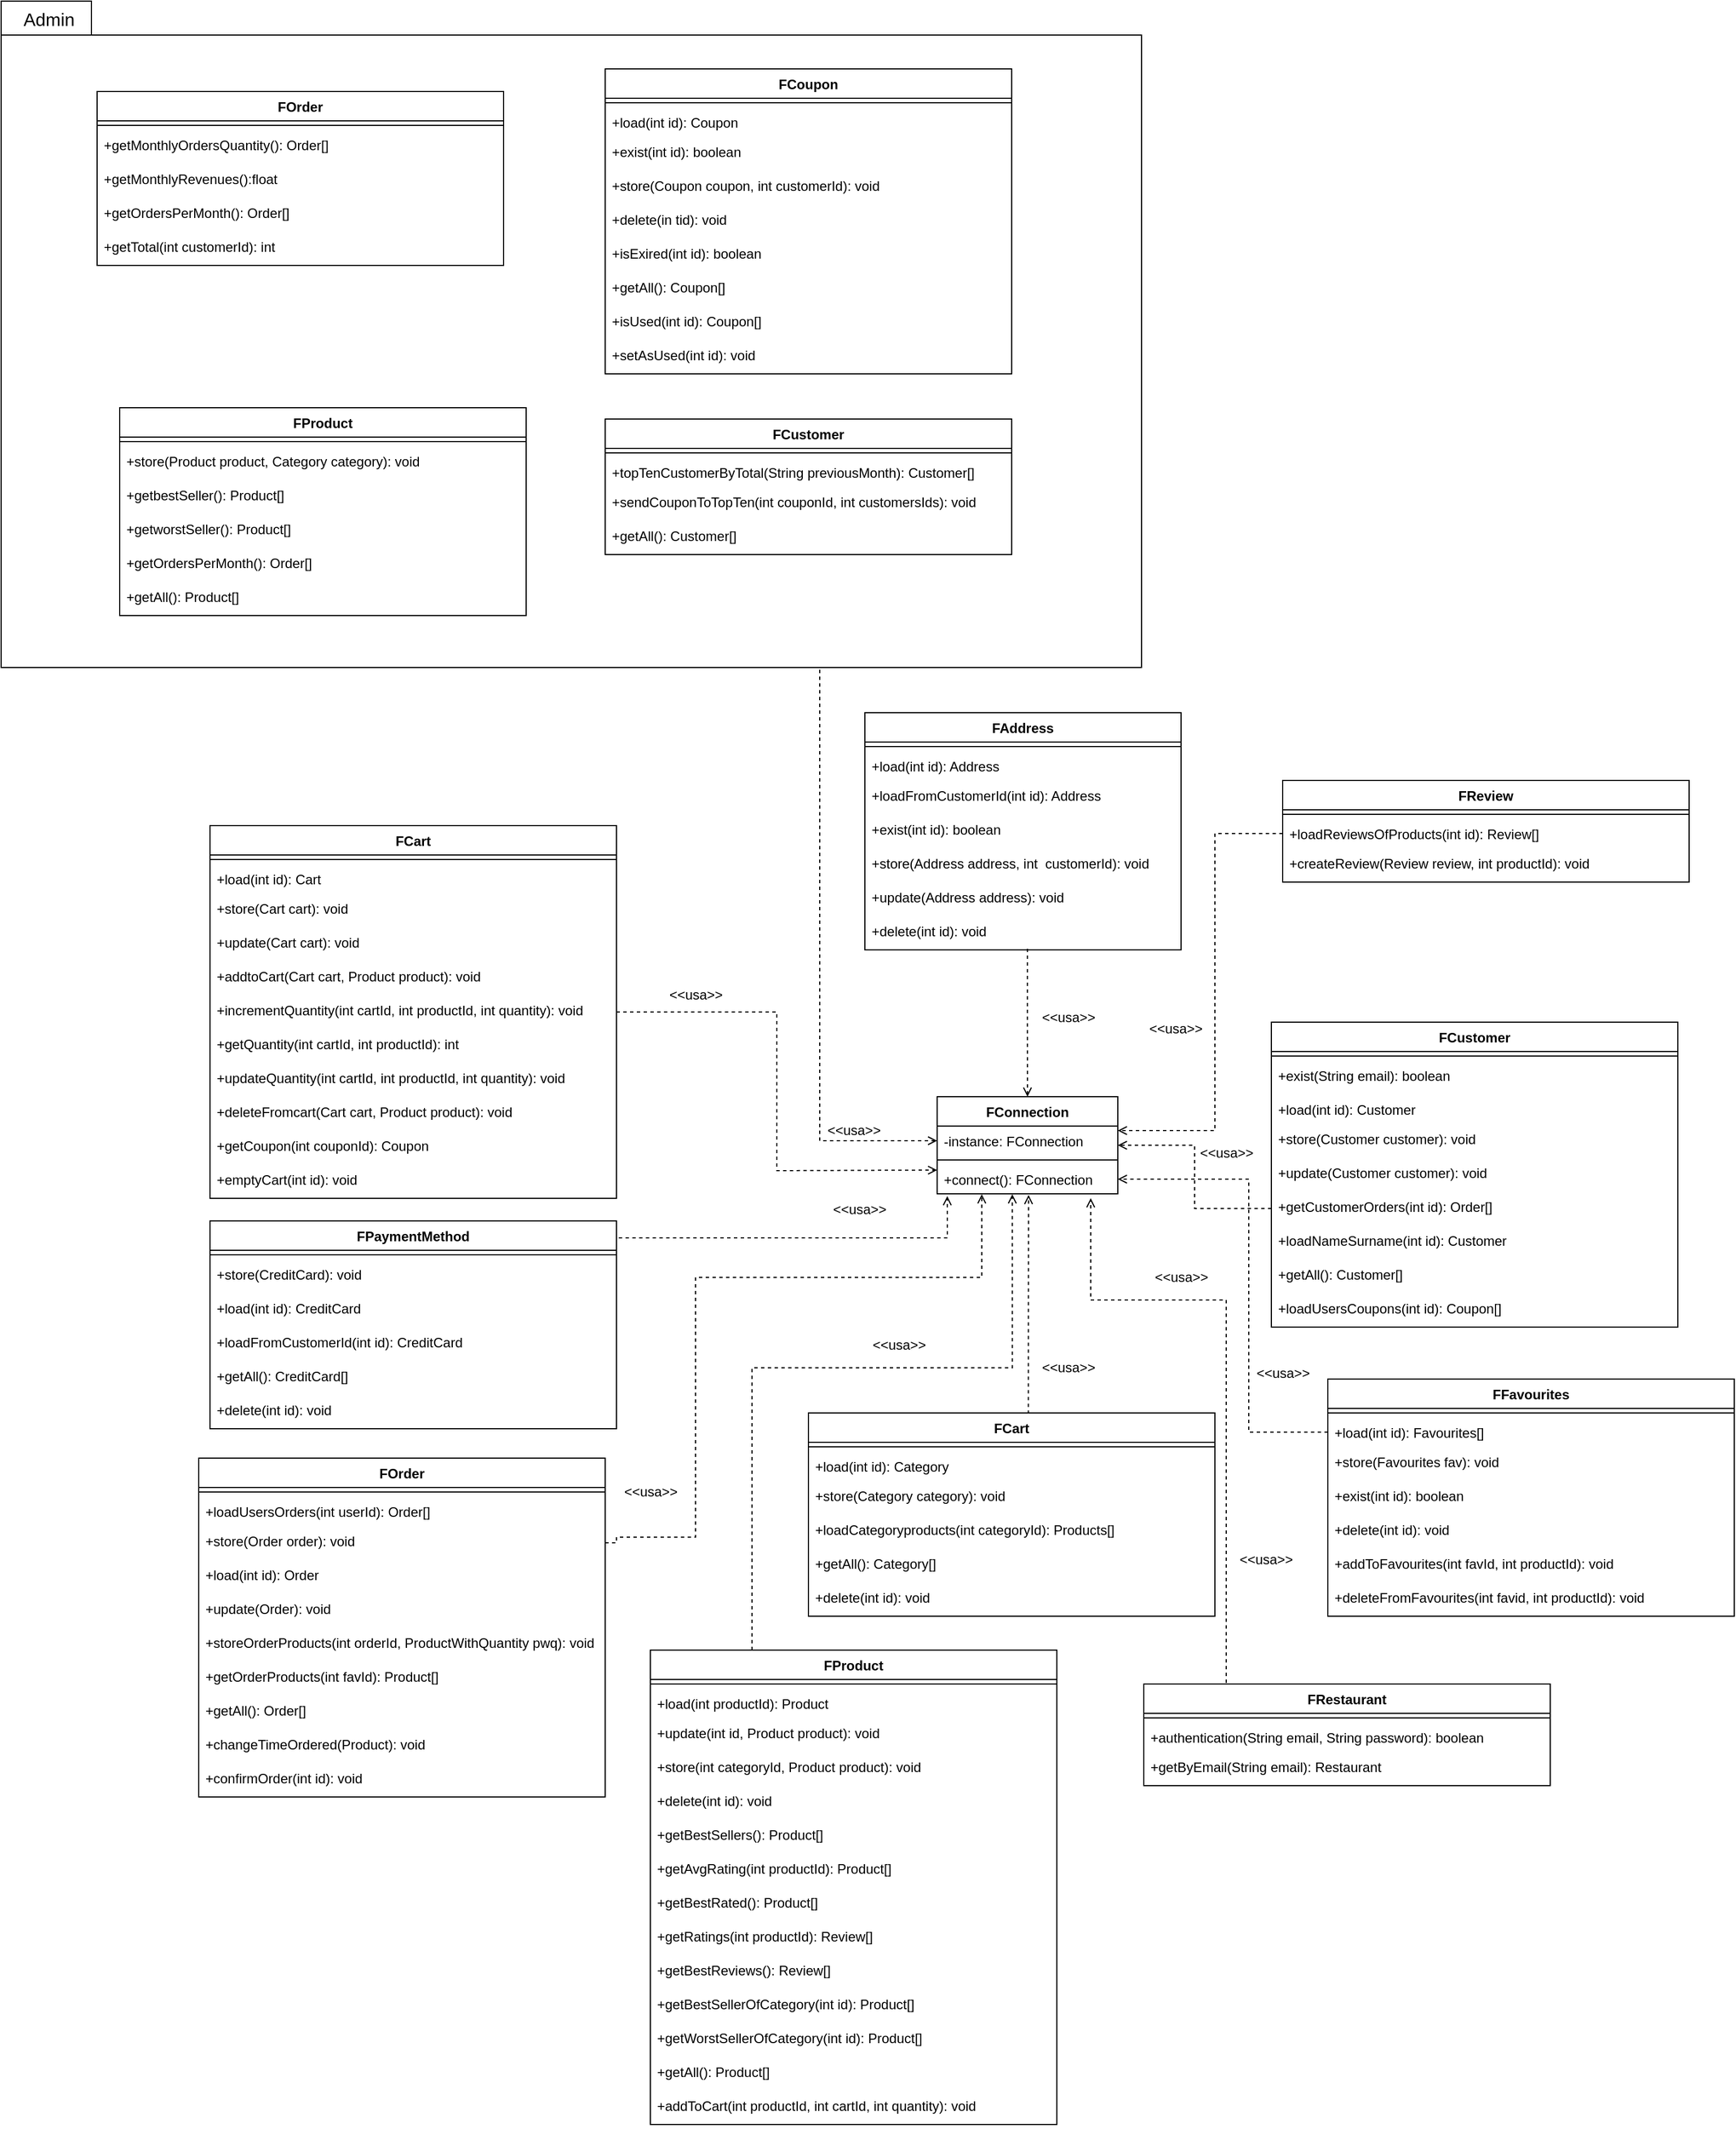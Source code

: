 <mxfile version="15.8.3" type="device"><diagram id="C5RBs43oDa-KdzZeNtuy" name="Page-1"><mxGraphModel dx="2249" dy="1921" grid="1" gridSize="10" guides="1" tooltips="1" connect="1" arrows="1" fold="1" page="1" pageScale="1" pageWidth="827" pageHeight="1169" math="0" shadow="0"><root><mxCell id="WIyWlLk6GJQsqaUBKTNV-0"/><mxCell id="WIyWlLk6GJQsqaUBKTNV-1" parent="WIyWlLk6GJQsqaUBKTNV-0"/><mxCell id="PyHxuWrx-65LWv0BP8cm-173" style="edgeStyle=orthogonalEdgeStyle;rounded=0;orthogonalLoop=1;jettySize=auto;html=1;exitX=0.5;exitY=1;exitDx=0;exitDy=0;exitPerimeter=0;entryX=0;entryY=0.5;entryDx=0;entryDy=0;dashed=1;fontSize=16;endArrow=open;endFill=0;" parent="WIyWlLk6GJQsqaUBKTNV-1" source="PyHxuWrx-65LWv0BP8cm-171" target="PyHxuWrx-65LWv0BP8cm-5" edge="1"><mxGeometry relative="1" as="geometry"><Array as="points"><mxPoint x="180" y="-50"/><mxPoint x="180" y="369"/></Array></mxGeometry></mxCell><mxCell id="PyHxuWrx-65LWv0BP8cm-171" value="" style="shape=folder;fontStyle=1;tabWidth=80;tabHeight=30;tabPosition=left;html=1;boundedLbl=1;" parent="WIyWlLk6GJQsqaUBKTNV-1" vertex="1"><mxGeometry x="-545" y="-640" width="1010" height="590" as="geometry"/></mxCell><mxCell id="PyHxuWrx-65LWv0BP8cm-4" value="FConnection" style="swimlane;fontStyle=1;align=center;verticalAlign=top;childLayout=stackLayout;horizontal=1;startSize=26;horizontalStack=0;resizeParent=1;resizeParentMax=0;resizeLast=0;collapsible=1;marginBottom=0;" parent="WIyWlLk6GJQsqaUBKTNV-1" vertex="1"><mxGeometry x="284" y="330" width="160" height="86" as="geometry"><mxRectangle x="334" y="300" width="100" height="26" as="alternateBounds"/></mxGeometry></mxCell><mxCell id="PyHxuWrx-65LWv0BP8cm-5" value="-instance: FConnection" style="text;strokeColor=none;fillColor=none;align=left;verticalAlign=top;spacingLeft=4;spacingRight=4;overflow=hidden;rotatable=0;points=[[0,0.5],[1,0.5]];portConstraint=eastwest;" parent="PyHxuWrx-65LWv0BP8cm-4" vertex="1"><mxGeometry y="26" width="160" height="26" as="geometry"/></mxCell><mxCell id="PyHxuWrx-65LWv0BP8cm-6" value="" style="line;strokeWidth=1;fillColor=none;align=left;verticalAlign=middle;spacingTop=-1;spacingLeft=3;spacingRight=3;rotatable=0;labelPosition=right;points=[];portConstraint=eastwest;" parent="PyHxuWrx-65LWv0BP8cm-4" vertex="1"><mxGeometry y="52" width="160" height="8" as="geometry"/></mxCell><mxCell id="PyHxuWrx-65LWv0BP8cm-7" value="+connect(): FConnection" style="text;strokeColor=none;fillColor=none;align=left;verticalAlign=top;spacingLeft=4;spacingRight=4;overflow=hidden;rotatable=0;points=[[0,0.5],[1,0.5]];portConstraint=eastwest;" parent="PyHxuWrx-65LWv0BP8cm-4" vertex="1"><mxGeometry y="60" width="160" height="26" as="geometry"/></mxCell><mxCell id="PyHxuWrx-65LWv0BP8cm-10" value="FAddress" style="swimlane;fontStyle=1;align=center;verticalAlign=top;childLayout=stackLayout;horizontal=1;startSize=26;horizontalStack=0;resizeParent=1;resizeParentMax=0;resizeLast=0;collapsible=1;marginBottom=0;" parent="WIyWlLk6GJQsqaUBKTNV-1" vertex="1"><mxGeometry x="220" y="-10" width="280" height="210" as="geometry"><mxRectangle x="334" y="300" width="100" height="26" as="alternateBounds"/></mxGeometry></mxCell><mxCell id="PyHxuWrx-65LWv0BP8cm-14" value="" style="line;strokeWidth=1;fillColor=none;align=left;verticalAlign=middle;spacingTop=-1;spacingLeft=3;spacingRight=3;rotatable=0;labelPosition=right;points=[];portConstraint=eastwest;" parent="PyHxuWrx-65LWv0BP8cm-10" vertex="1"><mxGeometry y="26" width="280" height="8" as="geometry"/></mxCell><mxCell id="PyHxuWrx-65LWv0BP8cm-15" value="+load(int id): Address " style="text;strokeColor=none;fillColor=none;align=left;verticalAlign=top;spacingLeft=4;spacingRight=4;overflow=hidden;rotatable=0;points=[[0,0.5],[1,0.5]];portConstraint=eastwest;" parent="PyHxuWrx-65LWv0BP8cm-10" vertex="1"><mxGeometry y="34" width="280" height="26" as="geometry"/></mxCell><mxCell id="PyHxuWrx-65LWv0BP8cm-16" value="+loadFromCustomerId(int id): Address" style="text;strokeColor=none;fillColor=none;align=left;verticalAlign=top;spacingLeft=4;spacingRight=4;overflow=hidden;rotatable=0;points=[[0,0.5],[1,0.5]];portConstraint=eastwest;" parent="PyHxuWrx-65LWv0BP8cm-10" vertex="1"><mxGeometry y="60" width="280" height="30" as="geometry"/></mxCell><mxCell id="PyHxuWrx-65LWv0BP8cm-17" value="+exist(int id): boolean" style="text;strokeColor=none;fillColor=none;align=left;verticalAlign=top;spacingLeft=4;spacingRight=4;overflow=hidden;rotatable=0;points=[[0,0.5],[1,0.5]];portConstraint=eastwest;" parent="PyHxuWrx-65LWv0BP8cm-10" vertex="1"><mxGeometry y="90" width="280" height="30" as="geometry"/></mxCell><mxCell id="PyHxuWrx-65LWv0BP8cm-18" value="+store(Address address, int  customerId): void" style="text;strokeColor=none;fillColor=none;align=left;verticalAlign=top;spacingLeft=4;spacingRight=4;overflow=hidden;rotatable=0;points=[[0,0.5],[1,0.5]];portConstraint=eastwest;" parent="PyHxuWrx-65LWv0BP8cm-10" vertex="1"><mxGeometry y="120" width="280" height="30" as="geometry"/></mxCell><mxCell id="PyHxuWrx-65LWv0BP8cm-19" value="+update(Address address): void" style="text;strokeColor=none;fillColor=none;align=left;verticalAlign=top;spacingLeft=4;spacingRight=4;overflow=hidden;rotatable=0;points=[[0,0.5],[1,0.5]];portConstraint=eastwest;" parent="PyHxuWrx-65LWv0BP8cm-10" vertex="1"><mxGeometry y="150" width="280" height="30" as="geometry"/></mxCell><mxCell id="PyHxuWrx-65LWv0BP8cm-20" value="+delete(int id): void" style="text;strokeColor=none;fillColor=none;align=left;verticalAlign=top;spacingLeft=4;spacingRight=4;overflow=hidden;rotatable=0;points=[[0,0.5],[1,0.5]];portConstraint=eastwest;" parent="PyHxuWrx-65LWv0BP8cm-10" vertex="1"><mxGeometry y="180" width="280" height="30" as="geometry"/></mxCell><mxCell id="PyHxuWrx-65LWv0BP8cm-21" style="edgeStyle=orthogonalEdgeStyle;rounded=0;orthogonalLoop=1;jettySize=auto;html=1;exitX=0.514;exitY=0.967;exitDx=0;exitDy=0;entryX=0.5;entryY=0;entryDx=0;entryDy=0;exitPerimeter=0;dashed=1;endArrow=open;endFill=0;" parent="WIyWlLk6GJQsqaUBKTNV-1" source="PyHxuWrx-65LWv0BP8cm-20" target="PyHxuWrx-65LWv0BP8cm-4" edge="1"><mxGeometry relative="1" as="geometry"/></mxCell><mxCell id="PyHxuWrx-65LWv0BP8cm-22" value="&amp;lt;&amp;lt;usa&amp;gt;&amp;gt;" style="text;html=1;align=center;verticalAlign=middle;resizable=0;points=[];autosize=1;strokeColor=none;fillColor=none;" parent="WIyWlLk6GJQsqaUBKTNV-1" vertex="1"><mxGeometry x="370" y="250" width="60" height="20" as="geometry"/></mxCell><mxCell id="PyHxuWrx-65LWv0BP8cm-37" style="edgeStyle=orthogonalEdgeStyle;rounded=0;orthogonalLoop=1;jettySize=auto;html=1;exitX=1;exitY=0.5;exitDx=0;exitDy=0;entryX=0;entryY=0.5;entryDx=0;entryDy=0;dashed=1;endArrow=open;endFill=0;" parent="WIyWlLk6GJQsqaUBKTNV-1" source="PyHxuWrx-65LWv0BP8cm-23" edge="1"><mxGeometry relative="1" as="geometry"><mxPoint x="284" y="395" as="targetPoint"/></mxGeometry></mxCell><mxCell id="PyHxuWrx-65LWv0BP8cm-23" value="FCart" style="swimlane;fontStyle=1;align=center;verticalAlign=top;childLayout=stackLayout;horizontal=1;startSize=26;horizontalStack=0;resizeParent=1;resizeParentMax=0;resizeLast=0;collapsible=1;marginBottom=0;" parent="WIyWlLk6GJQsqaUBKTNV-1" vertex="1"><mxGeometry x="-360" y="90" width="360" height="330" as="geometry"><mxRectangle x="334" y="300" width="100" height="26" as="alternateBounds"/></mxGeometry></mxCell><mxCell id="PyHxuWrx-65LWv0BP8cm-24" value="" style="line;strokeWidth=1;fillColor=none;align=left;verticalAlign=middle;spacingTop=-1;spacingLeft=3;spacingRight=3;rotatable=0;labelPosition=right;points=[];portConstraint=eastwest;" parent="PyHxuWrx-65LWv0BP8cm-23" vertex="1"><mxGeometry y="26" width="360" height="8" as="geometry"/></mxCell><mxCell id="PyHxuWrx-65LWv0BP8cm-25" value="+load(int id): Cart " style="text;strokeColor=none;fillColor=none;align=left;verticalAlign=top;spacingLeft=4;spacingRight=4;overflow=hidden;rotatable=0;points=[[0,0.5],[1,0.5]];portConstraint=eastwest;" parent="PyHxuWrx-65LWv0BP8cm-23" vertex="1"><mxGeometry y="34" width="360" height="26" as="geometry"/></mxCell><mxCell id="PyHxuWrx-65LWv0BP8cm-28" value="+store(Cart cart): void" style="text;strokeColor=none;fillColor=none;align=left;verticalAlign=top;spacingLeft=4;spacingRight=4;overflow=hidden;rotatable=0;points=[[0,0.5],[1,0.5]];portConstraint=eastwest;" parent="PyHxuWrx-65LWv0BP8cm-23" vertex="1"><mxGeometry y="60" width="360" height="30" as="geometry"/></mxCell><mxCell id="PyHxuWrx-65LWv0BP8cm-29" value="+update(Cart cart): void" style="text;strokeColor=none;fillColor=none;align=left;verticalAlign=top;spacingLeft=4;spacingRight=4;overflow=hidden;rotatable=0;points=[[0,0.5],[1,0.5]];portConstraint=eastwest;" parent="PyHxuWrx-65LWv0BP8cm-23" vertex="1"><mxGeometry y="90" width="360" height="30" as="geometry"/></mxCell><mxCell id="PyHxuWrx-65LWv0BP8cm-30" value="+addtoCart(Cart cart, Product product): void" style="text;strokeColor=none;fillColor=none;align=left;verticalAlign=top;spacingLeft=4;spacingRight=4;overflow=hidden;rotatable=0;points=[[0,0.5],[1,0.5]];portConstraint=eastwest;" parent="PyHxuWrx-65LWv0BP8cm-23" vertex="1"><mxGeometry y="120" width="360" height="30" as="geometry"/></mxCell><mxCell id="PyHxuWrx-65LWv0BP8cm-32" value="+incrementQuantity(int cartId, int productId, int quantity): void " style="text;strokeColor=none;fillColor=none;align=left;verticalAlign=top;spacingLeft=4;spacingRight=4;overflow=hidden;rotatable=0;points=[[0,0.5],[1,0.5]];portConstraint=eastwest;" parent="PyHxuWrx-65LWv0BP8cm-23" vertex="1"><mxGeometry y="150" width="360" height="30" as="geometry"/></mxCell><mxCell id="PyHxuWrx-65LWv0BP8cm-33" value="+getQuantity(int cartId, int productId): int " style="text;strokeColor=none;fillColor=none;align=left;verticalAlign=top;spacingLeft=4;spacingRight=4;overflow=hidden;rotatable=0;points=[[0,0.5],[1,0.5]];portConstraint=eastwest;" parent="PyHxuWrx-65LWv0BP8cm-23" vertex="1"><mxGeometry y="180" width="360" height="30" as="geometry"/></mxCell><mxCell id="PyHxuWrx-65LWv0BP8cm-34" value="+updateQuantity(int cartId, int productId, int quantity): void" style="text;strokeColor=none;fillColor=none;align=left;verticalAlign=top;spacingLeft=4;spacingRight=4;overflow=hidden;rotatable=0;points=[[0,0.5],[1,0.5]];portConstraint=eastwest;" parent="PyHxuWrx-65LWv0BP8cm-23" vertex="1"><mxGeometry y="210" width="360" height="30" as="geometry"/></mxCell><mxCell id="PyHxuWrx-65LWv0BP8cm-35" value="+deleteFromcart(Cart cart, Product product): void" style="text;strokeColor=none;fillColor=none;align=left;verticalAlign=top;spacingLeft=4;spacingRight=4;overflow=hidden;rotatable=0;points=[[0,0.5],[1,0.5]];portConstraint=eastwest;" parent="PyHxuWrx-65LWv0BP8cm-23" vertex="1"><mxGeometry y="240" width="360" height="30" as="geometry"/></mxCell><mxCell id="PyHxuWrx-65LWv0BP8cm-36" value="+getCoupon(int couponId): Coupon" style="text;strokeColor=none;fillColor=none;align=left;verticalAlign=top;spacingLeft=4;spacingRight=4;overflow=hidden;rotatable=0;points=[[0,0.5],[1,0.5]];portConstraint=eastwest;" parent="PyHxuWrx-65LWv0BP8cm-23" vertex="1"><mxGeometry y="270" width="360" height="30" as="geometry"/></mxCell><mxCell id="PyHxuWrx-65LWv0BP8cm-31" value="+emptyCart(int id): void" style="text;strokeColor=none;fillColor=none;align=left;verticalAlign=top;spacingLeft=4;spacingRight=4;overflow=hidden;rotatable=0;points=[[0,0.5],[1,0.5]];portConstraint=eastwest;" parent="PyHxuWrx-65LWv0BP8cm-23" vertex="1"><mxGeometry y="300" width="360" height="30" as="geometry"/></mxCell><mxCell id="PyHxuWrx-65LWv0BP8cm-39" value="&amp;lt;&amp;lt;usa&amp;gt;&amp;gt;" style="text;html=1;align=center;verticalAlign=middle;resizable=0;points=[];autosize=1;strokeColor=none;fillColor=none;" parent="WIyWlLk6GJQsqaUBKTNV-1" vertex="1"><mxGeometry x="180" y="350" width="60" height="20" as="geometry"/></mxCell><mxCell id="PyHxuWrx-65LWv0BP8cm-52" style="edgeStyle=orthogonalEdgeStyle;rounded=0;orthogonalLoop=1;jettySize=auto;html=1;exitX=0.541;exitY=0.004;exitDx=0;exitDy=0;entryX=0.506;entryY=1.038;entryDx=0;entryDy=0;entryPerimeter=0;dashed=1;endArrow=open;endFill=0;exitPerimeter=0;" parent="WIyWlLk6GJQsqaUBKTNV-1" source="PyHxuWrx-65LWv0BP8cm-40" target="PyHxuWrx-65LWv0BP8cm-7" edge="1"><mxGeometry relative="1" as="geometry"/></mxCell><mxCell id="PyHxuWrx-65LWv0BP8cm-40" value="FCart" style="swimlane;fontStyle=1;align=center;verticalAlign=top;childLayout=stackLayout;horizontal=1;startSize=26;horizontalStack=0;resizeParent=1;resizeParentMax=0;resizeLast=0;collapsible=1;marginBottom=0;" parent="WIyWlLk6GJQsqaUBKTNV-1" vertex="1"><mxGeometry x="170" y="610" width="360" height="180" as="geometry"><mxRectangle x="334" y="300" width="100" height="26" as="alternateBounds"/></mxGeometry></mxCell><mxCell id="PyHxuWrx-65LWv0BP8cm-41" value="" style="line;strokeWidth=1;fillColor=none;align=left;verticalAlign=middle;spacingTop=-1;spacingLeft=3;spacingRight=3;rotatable=0;labelPosition=right;points=[];portConstraint=eastwest;" parent="PyHxuWrx-65LWv0BP8cm-40" vertex="1"><mxGeometry y="26" width="360" height="8" as="geometry"/></mxCell><mxCell id="PyHxuWrx-65LWv0BP8cm-42" value="+load(int id): Category " style="text;strokeColor=none;fillColor=none;align=left;verticalAlign=top;spacingLeft=4;spacingRight=4;overflow=hidden;rotatable=0;points=[[0,0.5],[1,0.5]];portConstraint=eastwest;" parent="PyHxuWrx-65LWv0BP8cm-40" vertex="1"><mxGeometry y="34" width="360" height="26" as="geometry"/></mxCell><mxCell id="PyHxuWrx-65LWv0BP8cm-43" value="+store(Category category): void" style="text;strokeColor=none;fillColor=none;align=left;verticalAlign=top;spacingLeft=4;spacingRight=4;overflow=hidden;rotatable=0;points=[[0,0.5],[1,0.5]];portConstraint=eastwest;" parent="PyHxuWrx-65LWv0BP8cm-40" vertex="1"><mxGeometry y="60" width="360" height="30" as="geometry"/></mxCell><mxCell id="PyHxuWrx-65LWv0BP8cm-44" value="+loadCategoryproducts(int categoryId): Products[]" style="text;strokeColor=none;fillColor=none;align=left;verticalAlign=top;spacingLeft=4;spacingRight=4;overflow=hidden;rotatable=0;points=[[0,0.5],[1,0.5]];portConstraint=eastwest;" parent="PyHxuWrx-65LWv0BP8cm-40" vertex="1"><mxGeometry y="90" width="360" height="30" as="geometry"/></mxCell><mxCell id="PyHxuWrx-65LWv0BP8cm-45" value="+getAll(): Category[]" style="text;strokeColor=none;fillColor=none;align=left;verticalAlign=top;spacingLeft=4;spacingRight=4;overflow=hidden;rotatable=0;points=[[0,0.5],[1,0.5]];portConstraint=eastwest;" parent="PyHxuWrx-65LWv0BP8cm-40" vertex="1"><mxGeometry y="120" width="360" height="30" as="geometry"/></mxCell><mxCell id="PyHxuWrx-65LWv0BP8cm-46" value="+delete(int id): void" style="text;strokeColor=none;fillColor=none;align=left;verticalAlign=top;spacingLeft=4;spacingRight=4;overflow=hidden;rotatable=0;points=[[0,0.5],[1,0.5]];portConstraint=eastwest;" parent="PyHxuWrx-65LWv0BP8cm-40" vertex="1"><mxGeometry y="150" width="360" height="30" as="geometry"/></mxCell><mxCell id="PyHxuWrx-65LWv0BP8cm-53" value="&amp;lt;&amp;lt;usa&amp;gt;&amp;gt;" style="text;html=1;align=center;verticalAlign=middle;resizable=0;points=[];autosize=1;strokeColor=none;fillColor=none;" parent="WIyWlLk6GJQsqaUBKTNV-1" vertex="1"><mxGeometry x="370" y="560" width="60" height="20" as="geometry"/></mxCell><mxCell id="PyHxuWrx-65LWv0BP8cm-54" value="FCustomer" style="swimlane;fontStyle=1;align=center;verticalAlign=top;childLayout=stackLayout;horizontal=1;startSize=26;horizontalStack=0;resizeParent=1;resizeParentMax=0;resizeLast=0;collapsible=1;marginBottom=0;" parent="WIyWlLk6GJQsqaUBKTNV-1" vertex="1"><mxGeometry x="580" y="264" width="360" height="270" as="geometry"><mxRectangle x="334" y="300" width="100" height="26" as="alternateBounds"/></mxGeometry></mxCell><mxCell id="PyHxuWrx-65LWv0BP8cm-55" value="" style="line;strokeWidth=1;fillColor=none;align=left;verticalAlign=middle;spacingTop=-1;spacingLeft=3;spacingRight=3;rotatable=0;labelPosition=right;points=[];portConstraint=eastwest;" parent="PyHxuWrx-65LWv0BP8cm-54" vertex="1"><mxGeometry y="26" width="360" height="8" as="geometry"/></mxCell><mxCell id="PyHxuWrx-65LWv0BP8cm-62" value="+exist(String email): boolean" style="text;strokeColor=none;fillColor=none;align=left;verticalAlign=top;spacingLeft=4;spacingRight=4;overflow=hidden;rotatable=0;points=[[0,0.5],[1,0.5]];portConstraint=eastwest;" parent="PyHxuWrx-65LWv0BP8cm-54" vertex="1"><mxGeometry y="34" width="360" height="30" as="geometry"/></mxCell><mxCell id="PyHxuWrx-65LWv0BP8cm-56" value="+load(int id): Customer " style="text;strokeColor=none;fillColor=none;align=left;verticalAlign=top;spacingLeft=4;spacingRight=4;overflow=hidden;rotatable=0;points=[[0,0.5],[1,0.5]];portConstraint=eastwest;" parent="PyHxuWrx-65LWv0BP8cm-54" vertex="1"><mxGeometry y="64" width="360" height="26" as="geometry"/></mxCell><mxCell id="PyHxuWrx-65LWv0BP8cm-57" value="+store(Customer customer): void" style="text;strokeColor=none;fillColor=none;align=left;verticalAlign=top;spacingLeft=4;spacingRight=4;overflow=hidden;rotatable=0;points=[[0,0.5],[1,0.5]];portConstraint=eastwest;" parent="PyHxuWrx-65LWv0BP8cm-54" vertex="1"><mxGeometry y="90" width="360" height="30" as="geometry"/></mxCell><mxCell id="PyHxuWrx-65LWv0BP8cm-58" value="+update(Customer customer): void" style="text;strokeColor=none;fillColor=none;align=left;verticalAlign=top;spacingLeft=4;spacingRight=4;overflow=hidden;rotatable=0;points=[[0,0.5],[1,0.5]];portConstraint=eastwest;" parent="PyHxuWrx-65LWv0BP8cm-54" vertex="1"><mxGeometry y="120" width="360" height="30" as="geometry"/></mxCell><mxCell id="PyHxuWrx-65LWv0BP8cm-59" value="+getCustomerOrders(int id): Order[]" style="text;strokeColor=none;fillColor=none;align=left;verticalAlign=top;spacingLeft=4;spacingRight=4;overflow=hidden;rotatable=0;points=[[0,0.5],[1,0.5]];portConstraint=eastwest;" parent="PyHxuWrx-65LWv0BP8cm-54" vertex="1"><mxGeometry y="150" width="360" height="30" as="geometry"/></mxCell><mxCell id="PyHxuWrx-65LWv0BP8cm-60" value="+loadNameSurname(int id): Customer" style="text;strokeColor=none;fillColor=none;align=left;verticalAlign=top;spacingLeft=4;spacingRight=4;overflow=hidden;rotatable=0;points=[[0,0.5],[1,0.5]];portConstraint=eastwest;" parent="PyHxuWrx-65LWv0BP8cm-54" vertex="1"><mxGeometry y="180" width="360" height="30" as="geometry"/></mxCell><mxCell id="PyHxuWrx-65LWv0BP8cm-63" value="+getAll(): Customer[]" style="text;strokeColor=none;fillColor=none;align=left;verticalAlign=top;spacingLeft=4;spacingRight=4;overflow=hidden;rotatable=0;points=[[0,0.5],[1,0.5]];portConstraint=eastwest;" parent="PyHxuWrx-65LWv0BP8cm-54" vertex="1"><mxGeometry y="210" width="360" height="30" as="geometry"/></mxCell><mxCell id="PyHxuWrx-65LWv0BP8cm-61" value="+loadUsersCoupons(int id): Coupon[]" style="text;strokeColor=none;fillColor=none;align=left;verticalAlign=top;spacingLeft=4;spacingRight=4;overflow=hidden;rotatable=0;points=[[0,0.5],[1,0.5]];portConstraint=eastwest;" parent="PyHxuWrx-65LWv0BP8cm-54" vertex="1"><mxGeometry y="240" width="360" height="30" as="geometry"/></mxCell><mxCell id="PyHxuWrx-65LWv0BP8cm-66" style="edgeStyle=orthogonalEdgeStyle;rounded=0;orthogonalLoop=1;jettySize=auto;html=1;exitX=0;exitY=0.5;exitDx=0;exitDy=0;entryX=1;entryY=0.5;entryDx=0;entryDy=0;dashed=1;endArrow=open;endFill=0;" parent="WIyWlLk6GJQsqaUBKTNV-1" source="PyHxuWrx-65LWv0BP8cm-59" target="PyHxuWrx-65LWv0BP8cm-4" edge="1"><mxGeometry relative="1" as="geometry"/></mxCell><mxCell id="PyHxuWrx-65LWv0BP8cm-67" value="&amp;lt;&amp;lt;usa&amp;gt;&amp;gt;" style="text;html=1;align=center;verticalAlign=middle;resizable=0;points=[];autosize=1;strokeColor=none;fillColor=none;" parent="WIyWlLk6GJQsqaUBKTNV-1" vertex="1"><mxGeometry x="510" y="370" width="60" height="20" as="geometry"/></mxCell><mxCell id="PyHxuWrx-65LWv0BP8cm-68" value="FFavourites" style="swimlane;fontStyle=1;align=center;verticalAlign=top;childLayout=stackLayout;horizontal=1;startSize=26;horizontalStack=0;resizeParent=1;resizeParentMax=0;resizeLast=0;collapsible=1;marginBottom=0;" parent="WIyWlLk6GJQsqaUBKTNV-1" vertex="1"><mxGeometry x="630" y="580" width="360" height="210" as="geometry"><mxRectangle x="334" y="300" width="100" height="26" as="alternateBounds"/></mxGeometry></mxCell><mxCell id="PyHxuWrx-65LWv0BP8cm-69" value="" style="line;strokeWidth=1;fillColor=none;align=left;verticalAlign=middle;spacingTop=-1;spacingLeft=3;spacingRight=3;rotatable=0;labelPosition=right;points=[];portConstraint=eastwest;" parent="PyHxuWrx-65LWv0BP8cm-68" vertex="1"><mxGeometry y="26" width="360" height="8" as="geometry"/></mxCell><mxCell id="PyHxuWrx-65LWv0BP8cm-70" value="+load(int id): Favourites[] " style="text;strokeColor=none;fillColor=none;align=left;verticalAlign=top;spacingLeft=4;spacingRight=4;overflow=hidden;rotatable=0;points=[[0,0.5],[1,0.5]];portConstraint=eastwest;" parent="PyHxuWrx-65LWv0BP8cm-68" vertex="1"><mxGeometry y="34" width="360" height="26" as="geometry"/></mxCell><mxCell id="PyHxuWrx-65LWv0BP8cm-71" value="+store(Favourites fav): void" style="text;strokeColor=none;fillColor=none;align=left;verticalAlign=top;spacingLeft=4;spacingRight=4;overflow=hidden;rotatable=0;points=[[0,0.5],[1,0.5]];portConstraint=eastwest;" parent="PyHxuWrx-65LWv0BP8cm-68" vertex="1"><mxGeometry y="60" width="360" height="30" as="geometry"/></mxCell><mxCell id="PyHxuWrx-65LWv0BP8cm-76" value="+exist(int id): boolean" style="text;strokeColor=none;fillColor=none;align=left;verticalAlign=top;spacingLeft=4;spacingRight=4;overflow=hidden;rotatable=0;points=[[0,0.5],[1,0.5]];portConstraint=eastwest;" parent="PyHxuWrx-65LWv0BP8cm-68" vertex="1"><mxGeometry y="90" width="360" height="30" as="geometry"/></mxCell><mxCell id="PyHxuWrx-65LWv0BP8cm-72" value="+delete(int id): void" style="text;strokeColor=none;fillColor=none;align=left;verticalAlign=top;spacingLeft=4;spacingRight=4;overflow=hidden;rotatable=0;points=[[0,0.5],[1,0.5]];portConstraint=eastwest;" parent="PyHxuWrx-65LWv0BP8cm-68" vertex="1"><mxGeometry y="120" width="360" height="30" as="geometry"/></mxCell><mxCell id="PyHxuWrx-65LWv0BP8cm-73" value="+addToFavourites(int favId, int productId): void" style="text;strokeColor=none;fillColor=none;align=left;verticalAlign=top;spacingLeft=4;spacingRight=4;overflow=hidden;rotatable=0;points=[[0,0.5],[1,0.5]];portConstraint=eastwest;" parent="PyHxuWrx-65LWv0BP8cm-68" vertex="1"><mxGeometry y="150" width="360" height="30" as="geometry"/></mxCell><mxCell id="PyHxuWrx-65LWv0BP8cm-75" value="+deleteFromFavourites(int favid, int productId): void" style="text;strokeColor=none;fillColor=none;align=left;verticalAlign=top;spacingLeft=4;spacingRight=4;overflow=hidden;rotatable=0;points=[[0,0.5],[1,0.5]];portConstraint=eastwest;" parent="PyHxuWrx-65LWv0BP8cm-68" vertex="1"><mxGeometry y="180" width="360" height="30" as="geometry"/></mxCell><mxCell id="PyHxuWrx-65LWv0BP8cm-181" style="edgeStyle=orthogonalEdgeStyle;rounded=0;orthogonalLoop=1;jettySize=auto;html=1;exitX=1;exitY=0.5;exitDx=0;exitDy=0;entryX=0.247;entryY=1.014;entryDx=0;entryDy=0;entryPerimeter=0;dashed=1;fontSize=16;endArrow=open;endFill=0;" parent="WIyWlLk6GJQsqaUBKTNV-1" source="PyHxuWrx-65LWv0BP8cm-80" target="PyHxuWrx-65LWv0BP8cm-7" edge="1"><mxGeometry relative="1" as="geometry"><Array as="points"><mxPoint y="725"/><mxPoint y="720"/><mxPoint x="70" y="720"/><mxPoint x="70" y="490"/><mxPoint x="324" y="490"/></Array></mxGeometry></mxCell><mxCell id="PyHxuWrx-65LWv0BP8cm-77" value="FOrder" style="swimlane;fontStyle=1;align=center;verticalAlign=top;childLayout=stackLayout;horizontal=1;startSize=26;horizontalStack=0;resizeParent=1;resizeParentMax=0;resizeLast=0;collapsible=1;marginBottom=0;" parent="WIyWlLk6GJQsqaUBKTNV-1" vertex="1"><mxGeometry x="-370" y="650" width="360" height="300" as="geometry"><mxRectangle x="334" y="300" width="100" height="26" as="alternateBounds"/></mxGeometry></mxCell><mxCell id="PyHxuWrx-65LWv0BP8cm-78" value="" style="line;strokeWidth=1;fillColor=none;align=left;verticalAlign=middle;spacingTop=-1;spacingLeft=3;spacingRight=3;rotatable=0;labelPosition=right;points=[];portConstraint=eastwest;" parent="PyHxuWrx-65LWv0BP8cm-77" vertex="1"><mxGeometry y="26" width="360" height="8" as="geometry"/></mxCell><mxCell id="PyHxuWrx-65LWv0BP8cm-79" value="+loadUsersOrders(int userId): Order[] " style="text;strokeColor=none;fillColor=none;align=left;verticalAlign=top;spacingLeft=4;spacingRight=4;overflow=hidden;rotatable=0;points=[[0,0.5],[1,0.5]];portConstraint=eastwest;" parent="PyHxuWrx-65LWv0BP8cm-77" vertex="1"><mxGeometry y="34" width="360" height="26" as="geometry"/></mxCell><mxCell id="PyHxuWrx-65LWv0BP8cm-80" value="+store(Order order): void" style="text;strokeColor=none;fillColor=none;align=left;verticalAlign=top;spacingLeft=4;spacingRight=4;overflow=hidden;rotatable=0;points=[[0,0.5],[1,0.5]];portConstraint=eastwest;" parent="PyHxuWrx-65LWv0BP8cm-77" vertex="1"><mxGeometry y="60" width="360" height="30" as="geometry"/></mxCell><mxCell id="PyHxuWrx-65LWv0BP8cm-81" value="+load(int id): Order" style="text;strokeColor=none;fillColor=none;align=left;verticalAlign=top;spacingLeft=4;spacingRight=4;overflow=hidden;rotatable=0;points=[[0,0.5],[1,0.5]];portConstraint=eastwest;" parent="PyHxuWrx-65LWv0BP8cm-77" vertex="1"><mxGeometry y="90" width="360" height="30" as="geometry"/></mxCell><mxCell id="PyHxuWrx-65LWv0BP8cm-83" value="+update(Order): void" style="text;strokeColor=none;fillColor=none;align=left;verticalAlign=top;spacingLeft=4;spacingRight=4;overflow=hidden;rotatable=0;points=[[0,0.5],[1,0.5]];portConstraint=eastwest;" parent="PyHxuWrx-65LWv0BP8cm-77" vertex="1"><mxGeometry y="120" width="360" height="30" as="geometry"/></mxCell><mxCell id="PyHxuWrx-65LWv0BP8cm-84" value="+storeOrderProducts(int orderId, ProductWithQuantity pwq): void" style="text;strokeColor=none;fillColor=none;align=left;verticalAlign=top;spacingLeft=4;spacingRight=4;overflow=hidden;rotatable=0;points=[[0,0.5],[1,0.5]];portConstraint=eastwest;" parent="PyHxuWrx-65LWv0BP8cm-77" vertex="1"><mxGeometry y="150" width="360" height="30" as="geometry"/></mxCell><mxCell id="PyHxuWrx-65LWv0BP8cm-86" value="+getOrderProducts(int favId): Product[]" style="text;strokeColor=none;fillColor=none;align=left;verticalAlign=top;spacingLeft=4;spacingRight=4;overflow=hidden;rotatable=0;points=[[0,0.5],[1,0.5]];portConstraint=eastwest;" parent="PyHxuWrx-65LWv0BP8cm-77" vertex="1"><mxGeometry y="180" width="360" height="30" as="geometry"/></mxCell><mxCell id="PyHxuWrx-65LWv0BP8cm-87" value="+getAll(): Order[]" style="text;strokeColor=none;fillColor=none;align=left;verticalAlign=top;spacingLeft=4;spacingRight=4;overflow=hidden;rotatable=0;points=[[0,0.5],[1,0.5]];portConstraint=eastwest;" parent="PyHxuWrx-65LWv0BP8cm-77" vertex="1"><mxGeometry y="210" width="360" height="30" as="geometry"/></mxCell><mxCell id="PyHxuWrx-65LWv0BP8cm-88" value="+changeTimeOrdered(Product): void" style="text;strokeColor=none;fillColor=none;align=left;verticalAlign=top;spacingLeft=4;spacingRight=4;overflow=hidden;rotatable=0;points=[[0,0.5],[1,0.5]];portConstraint=eastwest;" parent="PyHxuWrx-65LWv0BP8cm-77" vertex="1"><mxGeometry y="240" width="360" height="30" as="geometry"/></mxCell><mxCell id="PyHxuWrx-65LWv0BP8cm-85" value="+confirmOrder(int id): void" style="text;strokeColor=none;fillColor=none;align=left;verticalAlign=top;spacingLeft=4;spacingRight=4;overflow=hidden;rotatable=0;points=[[0,0.5],[1,0.5]];portConstraint=eastwest;" parent="PyHxuWrx-65LWv0BP8cm-77" vertex="1"><mxGeometry y="270" width="360" height="30" as="geometry"/></mxCell><mxCell id="PyHxuWrx-65LWv0BP8cm-89" value="FPaymentMethod" style="swimlane;fontStyle=1;align=center;verticalAlign=top;childLayout=stackLayout;horizontal=1;startSize=26;horizontalStack=0;resizeParent=1;resizeParentMax=0;resizeLast=0;collapsible=1;marginBottom=0;" parent="WIyWlLk6GJQsqaUBKTNV-1" vertex="1"><mxGeometry x="-360" y="440" width="360" height="184" as="geometry"><mxRectangle x="334" y="300" width="100" height="26" as="alternateBounds"/></mxGeometry></mxCell><mxCell id="PyHxuWrx-65LWv0BP8cm-90" value="" style="line;strokeWidth=1;fillColor=none;align=left;verticalAlign=middle;spacingTop=-1;spacingLeft=3;spacingRight=3;rotatable=0;labelPosition=right;points=[];portConstraint=eastwest;" parent="PyHxuWrx-65LWv0BP8cm-89" vertex="1"><mxGeometry y="26" width="360" height="8" as="geometry"/></mxCell><mxCell id="PyHxuWrx-65LWv0BP8cm-92" value="+store(CreditCard): void" style="text;strokeColor=none;fillColor=none;align=left;verticalAlign=top;spacingLeft=4;spacingRight=4;overflow=hidden;rotatable=0;points=[[0,0.5],[1,0.5]];portConstraint=eastwest;" parent="PyHxuWrx-65LWv0BP8cm-89" vertex="1"><mxGeometry y="34" width="360" height="30" as="geometry"/></mxCell><mxCell id="PyHxuWrx-65LWv0BP8cm-93" value="+load(int id): CreditCard" style="text;strokeColor=none;fillColor=none;align=left;verticalAlign=top;spacingLeft=4;spacingRight=4;overflow=hidden;rotatable=0;points=[[0,0.5],[1,0.5]];portConstraint=eastwest;" parent="PyHxuWrx-65LWv0BP8cm-89" vertex="1"><mxGeometry y="64" width="360" height="30" as="geometry"/></mxCell><mxCell id="PyHxuWrx-65LWv0BP8cm-95" value="+loadFromCustomerId(int id): CreditCard" style="text;strokeColor=none;fillColor=none;align=left;verticalAlign=top;spacingLeft=4;spacingRight=4;overflow=hidden;rotatable=0;points=[[0,0.5],[1,0.5]];portConstraint=eastwest;" parent="PyHxuWrx-65LWv0BP8cm-89" vertex="1"><mxGeometry y="94" width="360" height="30" as="geometry"/></mxCell><mxCell id="PyHxuWrx-65LWv0BP8cm-97" value="+getAll(): CreditCard[]" style="text;strokeColor=none;fillColor=none;align=left;verticalAlign=top;spacingLeft=4;spacingRight=4;overflow=hidden;rotatable=0;points=[[0,0.5],[1,0.5]];portConstraint=eastwest;" parent="PyHxuWrx-65LWv0BP8cm-89" vertex="1"><mxGeometry y="124" width="360" height="30" as="geometry"/></mxCell><mxCell id="PyHxuWrx-65LWv0BP8cm-100" value="+delete(int id): void" style="text;strokeColor=none;fillColor=none;align=left;verticalAlign=top;spacingLeft=4;spacingRight=4;overflow=hidden;rotatable=0;points=[[0,0.5],[1,0.5]];portConstraint=eastwest;" parent="PyHxuWrx-65LWv0BP8cm-89" vertex="1"><mxGeometry y="154" width="360" height="30" as="geometry"/></mxCell><mxCell id="PyHxuWrx-65LWv0BP8cm-185" style="edgeStyle=orthogonalEdgeStyle;rounded=0;orthogonalLoop=1;jettySize=auto;html=1;exitX=0.25;exitY=0;exitDx=0;exitDy=0;entryX=0.416;entryY=1.014;entryDx=0;entryDy=0;entryPerimeter=0;dashed=1;fontSize=16;endArrow=open;endFill=0;" parent="WIyWlLk6GJQsqaUBKTNV-1" source="PyHxuWrx-65LWv0BP8cm-101" target="PyHxuWrx-65LWv0BP8cm-7" edge="1"><mxGeometry relative="1" as="geometry"><Array as="points"><mxPoint x="120" y="570"/><mxPoint x="351" y="570"/></Array></mxGeometry></mxCell><mxCell id="PyHxuWrx-65LWv0BP8cm-101" value="FProduct" style="swimlane;fontStyle=1;align=center;verticalAlign=top;childLayout=stackLayout;horizontal=1;startSize=26;horizontalStack=0;resizeParent=1;resizeParentMax=0;resizeLast=0;collapsible=1;marginBottom=0;" parent="WIyWlLk6GJQsqaUBKTNV-1" vertex="1"><mxGeometry x="30" y="820" width="360" height="420" as="geometry"><mxRectangle x="334" y="300" width="100" height="26" as="alternateBounds"/></mxGeometry></mxCell><mxCell id="PyHxuWrx-65LWv0BP8cm-102" value="" style="line;strokeWidth=1;fillColor=none;align=left;verticalAlign=middle;spacingTop=-1;spacingLeft=3;spacingRight=3;rotatable=0;labelPosition=right;points=[];portConstraint=eastwest;" parent="PyHxuWrx-65LWv0BP8cm-101" vertex="1"><mxGeometry y="26" width="360" height="8" as="geometry"/></mxCell><mxCell id="PyHxuWrx-65LWv0BP8cm-103" value="+load(int productId): Product " style="text;strokeColor=none;fillColor=none;align=left;verticalAlign=top;spacingLeft=4;spacingRight=4;overflow=hidden;rotatable=0;points=[[0,0.5],[1,0.5]];portConstraint=eastwest;" parent="PyHxuWrx-65LWv0BP8cm-101" vertex="1"><mxGeometry y="34" width="360" height="26" as="geometry"/></mxCell><mxCell id="PyHxuWrx-65LWv0BP8cm-115" value="+update(int id, Product product): void" style="text;strokeColor=none;fillColor=none;align=left;verticalAlign=top;spacingLeft=4;spacingRight=4;overflow=hidden;rotatable=0;points=[[0,0.5],[1,0.5]];portConstraint=eastwest;" parent="PyHxuWrx-65LWv0BP8cm-101" vertex="1"><mxGeometry y="60" width="360" height="30" as="geometry"/></mxCell><mxCell id="PyHxuWrx-65LWv0BP8cm-104" value="+store(int categoryId, Product product): void" style="text;strokeColor=none;fillColor=none;align=left;verticalAlign=top;spacingLeft=4;spacingRight=4;overflow=hidden;rotatable=0;points=[[0,0.5],[1,0.5]];portConstraint=eastwest;" parent="PyHxuWrx-65LWv0BP8cm-101" vertex="1"><mxGeometry y="90" width="360" height="30" as="geometry"/></mxCell><mxCell id="PyHxuWrx-65LWv0BP8cm-107" value="+delete(int id): void" style="text;strokeColor=none;fillColor=none;align=left;verticalAlign=top;spacingLeft=4;spacingRight=4;overflow=hidden;rotatable=0;points=[[0,0.5],[1,0.5]];portConstraint=eastwest;" parent="PyHxuWrx-65LWv0BP8cm-101" vertex="1"><mxGeometry y="120" width="360" height="30" as="geometry"/></mxCell><mxCell id="PyHxuWrx-65LWv0BP8cm-105" value="+getBestSellers(): Product[]" style="text;strokeColor=none;fillColor=none;align=left;verticalAlign=top;spacingLeft=4;spacingRight=4;overflow=hidden;rotatable=0;points=[[0,0.5],[1,0.5]];portConstraint=eastwest;" parent="PyHxuWrx-65LWv0BP8cm-101" vertex="1"><mxGeometry y="150" width="360" height="30" as="geometry"/></mxCell><mxCell id="PyHxuWrx-65LWv0BP8cm-106" value="+getAvgRating(int productId): Product[]" style="text;strokeColor=none;fillColor=none;align=left;verticalAlign=top;spacingLeft=4;spacingRight=4;overflow=hidden;rotatable=0;points=[[0,0.5],[1,0.5]];portConstraint=eastwest;" parent="PyHxuWrx-65LWv0BP8cm-101" vertex="1"><mxGeometry y="180" width="360" height="30" as="geometry"/></mxCell><mxCell id="PyHxuWrx-65LWv0BP8cm-108" value="+getBestRated(): Product[]" style="text;strokeColor=none;fillColor=none;align=left;verticalAlign=top;spacingLeft=4;spacingRight=4;overflow=hidden;rotatable=0;points=[[0,0.5],[1,0.5]];portConstraint=eastwest;" parent="PyHxuWrx-65LWv0BP8cm-101" vertex="1"><mxGeometry y="210" width="360" height="30" as="geometry"/></mxCell><mxCell id="PyHxuWrx-65LWv0BP8cm-109" value="+getRatings(int productId): Review[]" style="text;strokeColor=none;fillColor=none;align=left;verticalAlign=top;spacingLeft=4;spacingRight=4;overflow=hidden;rotatable=0;points=[[0,0.5],[1,0.5]];portConstraint=eastwest;" parent="PyHxuWrx-65LWv0BP8cm-101" vertex="1"><mxGeometry y="240" width="360" height="30" as="geometry"/></mxCell><mxCell id="PyHxuWrx-65LWv0BP8cm-110" value="+getBestReviews(): Review[]" style="text;strokeColor=none;fillColor=none;align=left;verticalAlign=top;spacingLeft=4;spacingRight=4;overflow=hidden;rotatable=0;points=[[0,0.5],[1,0.5]];portConstraint=eastwest;" parent="PyHxuWrx-65LWv0BP8cm-101" vertex="1"><mxGeometry y="270" width="360" height="30" as="geometry"/></mxCell><mxCell id="PyHxuWrx-65LWv0BP8cm-111" value="+getBestSellerOfCategory(int id): Product[]" style="text;strokeColor=none;fillColor=none;align=left;verticalAlign=top;spacingLeft=4;spacingRight=4;overflow=hidden;rotatable=0;points=[[0,0.5],[1,0.5]];portConstraint=eastwest;" parent="PyHxuWrx-65LWv0BP8cm-101" vertex="1"><mxGeometry y="300" width="360" height="30" as="geometry"/></mxCell><mxCell id="PyHxuWrx-65LWv0BP8cm-112" value="+getWorstSellerOfCategory(int id): Product[]" style="text;strokeColor=none;fillColor=none;align=left;verticalAlign=top;spacingLeft=4;spacingRight=4;overflow=hidden;rotatable=0;points=[[0,0.5],[1,0.5]];portConstraint=eastwest;" parent="PyHxuWrx-65LWv0BP8cm-101" vertex="1"><mxGeometry y="330" width="360" height="30" as="geometry"/></mxCell><mxCell id="PyHxuWrx-65LWv0BP8cm-113" value="+getAll(): Product[]" style="text;strokeColor=none;fillColor=none;align=left;verticalAlign=top;spacingLeft=4;spacingRight=4;overflow=hidden;rotatable=0;points=[[0,0.5],[1,0.5]];portConstraint=eastwest;" parent="PyHxuWrx-65LWv0BP8cm-101" vertex="1"><mxGeometry y="360" width="360" height="30" as="geometry"/></mxCell><mxCell id="PyHxuWrx-65LWv0BP8cm-114" value="+addToCart(int productId, int cartId, int quantity): void" style="text;strokeColor=none;fillColor=none;align=left;verticalAlign=top;spacingLeft=4;spacingRight=4;overflow=hidden;rotatable=0;points=[[0,0.5],[1,0.5]];portConstraint=eastwest;" parent="PyHxuWrx-65LWv0BP8cm-101" vertex="1"><mxGeometry y="390" width="360" height="30" as="geometry"/></mxCell><mxCell id="PyHxuWrx-65LWv0BP8cm-188" style="edgeStyle=orthogonalEdgeStyle;rounded=0;orthogonalLoop=1;jettySize=auto;html=1;exitX=0.25;exitY=0;exitDx=0;exitDy=0;entryX=0.85;entryY=1.149;entryDx=0;entryDy=0;entryPerimeter=0;dashed=1;fontSize=16;endArrow=open;endFill=0;" parent="WIyWlLk6GJQsqaUBKTNV-1" source="PyHxuWrx-65LWv0BP8cm-116" target="PyHxuWrx-65LWv0BP8cm-7" edge="1"><mxGeometry relative="1" as="geometry"><Array as="points"><mxPoint x="540" y="850"/><mxPoint x="540" y="510"/><mxPoint x="420" y="510"/></Array></mxGeometry></mxCell><mxCell id="PyHxuWrx-65LWv0BP8cm-116" value="FRestaurant" style="swimlane;fontStyle=1;align=center;verticalAlign=top;childLayout=stackLayout;horizontal=1;startSize=26;horizontalStack=0;resizeParent=1;resizeParentMax=0;resizeLast=0;collapsible=1;marginBottom=0;" parent="WIyWlLk6GJQsqaUBKTNV-1" vertex="1"><mxGeometry x="467" y="850" width="360" height="90" as="geometry"><mxRectangle x="334" y="300" width="100" height="26" as="alternateBounds"/></mxGeometry></mxCell><mxCell id="PyHxuWrx-65LWv0BP8cm-117" value="" style="line;strokeWidth=1;fillColor=none;align=left;verticalAlign=middle;spacingTop=-1;spacingLeft=3;spacingRight=3;rotatable=0;labelPosition=right;points=[];portConstraint=eastwest;" parent="PyHxuWrx-65LWv0BP8cm-116" vertex="1"><mxGeometry y="26" width="360" height="8" as="geometry"/></mxCell><mxCell id="PyHxuWrx-65LWv0BP8cm-118" value="+authentication(String email, String password): boolean" style="text;strokeColor=none;fillColor=none;align=left;verticalAlign=top;spacingLeft=4;spacingRight=4;overflow=hidden;rotatable=0;points=[[0,0.5],[1,0.5]];portConstraint=eastwest;" parent="PyHxuWrx-65LWv0BP8cm-116" vertex="1"><mxGeometry y="34" width="360" height="26" as="geometry"/></mxCell><mxCell id="PyHxuWrx-65LWv0BP8cm-119" value="+getByEmail(String email): Restaurant" style="text;strokeColor=none;fillColor=none;align=left;verticalAlign=top;spacingLeft=4;spacingRight=4;overflow=hidden;rotatable=0;points=[[0,0.5],[1,0.5]];portConstraint=eastwest;" parent="PyHxuWrx-65LWv0BP8cm-116" vertex="1"><mxGeometry y="60" width="360" height="30" as="geometry"/></mxCell><mxCell id="PyHxuWrx-65LWv0BP8cm-123" value="FReview" style="swimlane;fontStyle=1;align=center;verticalAlign=top;childLayout=stackLayout;horizontal=1;startSize=26;horizontalStack=0;resizeParent=1;resizeParentMax=0;resizeLast=0;collapsible=1;marginBottom=0;" parent="WIyWlLk6GJQsqaUBKTNV-1" vertex="1"><mxGeometry x="590" y="50" width="360" height="90" as="geometry"><mxRectangle x="334" y="300" width="100" height="26" as="alternateBounds"/></mxGeometry></mxCell><mxCell id="PyHxuWrx-65LWv0BP8cm-124" value="" style="line;strokeWidth=1;fillColor=none;align=left;verticalAlign=middle;spacingTop=-1;spacingLeft=3;spacingRight=3;rotatable=0;labelPosition=right;points=[];portConstraint=eastwest;" parent="PyHxuWrx-65LWv0BP8cm-123" vertex="1"><mxGeometry y="26" width="360" height="8" as="geometry"/></mxCell><mxCell id="PyHxuWrx-65LWv0BP8cm-125" value="+loadReviewsOfProducts(int id): Review[] " style="text;strokeColor=none;fillColor=none;align=left;verticalAlign=top;spacingLeft=4;spacingRight=4;overflow=hidden;rotatable=0;points=[[0,0.5],[1,0.5]];portConstraint=eastwest;" parent="PyHxuWrx-65LWv0BP8cm-123" vertex="1"><mxGeometry y="34" width="360" height="26" as="geometry"/></mxCell><mxCell id="PyHxuWrx-65LWv0BP8cm-126" value="+createReview(Review review, int productId): void" style="text;strokeColor=none;fillColor=none;align=left;verticalAlign=top;spacingLeft=4;spacingRight=4;overflow=hidden;rotatable=0;points=[[0,0.5],[1,0.5]];portConstraint=eastwest;" parent="PyHxuWrx-65LWv0BP8cm-123" vertex="1"><mxGeometry y="60" width="360" height="30" as="geometry"/></mxCell><mxCell id="PyHxuWrx-65LWv0BP8cm-132" value="FCoupon" style="swimlane;fontStyle=1;align=center;verticalAlign=top;childLayout=stackLayout;horizontal=1;startSize=26;horizontalStack=0;resizeParent=1;resizeParentMax=0;resizeLast=0;collapsible=1;marginBottom=0;" parent="WIyWlLk6GJQsqaUBKTNV-1" vertex="1"><mxGeometry x="-10" y="-580" width="360" height="270" as="geometry"><mxRectangle x="334" y="300" width="100" height="26" as="alternateBounds"/></mxGeometry></mxCell><mxCell id="PyHxuWrx-65LWv0BP8cm-133" value="" style="line;strokeWidth=1;fillColor=none;align=left;verticalAlign=middle;spacingTop=-1;spacingLeft=3;spacingRight=3;rotatable=0;labelPosition=right;points=[];portConstraint=eastwest;" parent="PyHxuWrx-65LWv0BP8cm-132" vertex="1"><mxGeometry y="26" width="360" height="8" as="geometry"/></mxCell><mxCell id="PyHxuWrx-65LWv0BP8cm-134" value="+load(int id): Coupon " style="text;strokeColor=none;fillColor=none;align=left;verticalAlign=top;spacingLeft=4;spacingRight=4;overflow=hidden;rotatable=0;points=[[0,0.5],[1,0.5]];portConstraint=eastwest;" parent="PyHxuWrx-65LWv0BP8cm-132" vertex="1"><mxGeometry y="34" width="360" height="26" as="geometry"/></mxCell><mxCell id="PyHxuWrx-65LWv0BP8cm-135" value="+exist(int id): boolean" style="text;strokeColor=none;fillColor=none;align=left;verticalAlign=top;spacingLeft=4;spacingRight=4;overflow=hidden;rotatable=0;points=[[0,0.5],[1,0.5]];portConstraint=eastwest;" parent="PyHxuWrx-65LWv0BP8cm-132" vertex="1"><mxGeometry y="60" width="360" height="30" as="geometry"/></mxCell><mxCell id="PyHxuWrx-65LWv0BP8cm-136" value="+store(Coupon coupon, int customerId): void" style="text;strokeColor=none;fillColor=none;align=left;verticalAlign=top;spacingLeft=4;spacingRight=4;overflow=hidden;rotatable=0;points=[[0,0.5],[1,0.5]];portConstraint=eastwest;" parent="PyHxuWrx-65LWv0BP8cm-132" vertex="1"><mxGeometry y="90" width="360" height="30" as="geometry"/></mxCell><mxCell id="PyHxuWrx-65LWv0BP8cm-137" value="+delete(in tid): void" style="text;strokeColor=none;fillColor=none;align=left;verticalAlign=top;spacingLeft=4;spacingRight=4;overflow=hidden;rotatable=0;points=[[0,0.5],[1,0.5]];portConstraint=eastwest;" parent="PyHxuWrx-65LWv0BP8cm-132" vertex="1"><mxGeometry y="120" width="360" height="30" as="geometry"/></mxCell><mxCell id="PyHxuWrx-65LWv0BP8cm-138" value="+isExired(int id): boolean" style="text;strokeColor=none;fillColor=none;align=left;verticalAlign=top;spacingLeft=4;spacingRight=4;overflow=hidden;rotatable=0;points=[[0,0.5],[1,0.5]];portConstraint=eastwest;" parent="PyHxuWrx-65LWv0BP8cm-132" vertex="1"><mxGeometry y="150" width="360" height="30" as="geometry"/></mxCell><mxCell id="PyHxuWrx-65LWv0BP8cm-139" value="+getAll(): Coupon[]" style="text;strokeColor=none;fillColor=none;align=left;verticalAlign=top;spacingLeft=4;spacingRight=4;overflow=hidden;rotatable=0;points=[[0,0.5],[1,0.5]];portConstraint=eastwest;" parent="PyHxuWrx-65LWv0BP8cm-132" vertex="1"><mxGeometry y="180" width="360" height="30" as="geometry"/></mxCell><mxCell id="ARFcUpn8RgSLeHZZWFPk-0" value="+isUsed(int id): Coupon[]" style="text;strokeColor=none;fillColor=none;align=left;verticalAlign=top;spacingLeft=4;spacingRight=4;overflow=hidden;rotatable=0;points=[[0,0.5],[1,0.5]];portConstraint=eastwest;" parent="PyHxuWrx-65LWv0BP8cm-132" vertex="1"><mxGeometry y="210" width="360" height="30" as="geometry"/></mxCell><mxCell id="CDAdu7ExJA-KJrBtcZOF-0" value="+setAsUsed(int id): void" style="text;strokeColor=none;fillColor=none;align=left;verticalAlign=top;spacingLeft=4;spacingRight=4;overflow=hidden;rotatable=0;points=[[0,0.5],[1,0.5]];portConstraint=eastwest;" parent="PyHxuWrx-65LWv0BP8cm-132" vertex="1"><mxGeometry y="240" width="360" height="30" as="geometry"/></mxCell><mxCell id="PyHxuWrx-65LWv0BP8cm-144" value="FCustomer" style="swimlane;fontStyle=1;align=center;verticalAlign=top;childLayout=stackLayout;horizontal=1;startSize=26;horizontalStack=0;resizeParent=1;resizeParentMax=0;resizeLast=0;collapsible=1;marginBottom=0;" parent="WIyWlLk6GJQsqaUBKTNV-1" vertex="1"><mxGeometry x="-10" y="-270" width="360" height="120" as="geometry"><mxRectangle x="334" y="300" width="100" height="26" as="alternateBounds"/></mxGeometry></mxCell><mxCell id="PyHxuWrx-65LWv0BP8cm-145" value="" style="line;strokeWidth=1;fillColor=none;align=left;verticalAlign=middle;spacingTop=-1;spacingLeft=3;spacingRight=3;rotatable=0;labelPosition=right;points=[];portConstraint=eastwest;" parent="PyHxuWrx-65LWv0BP8cm-144" vertex="1"><mxGeometry y="26" width="360" height="8" as="geometry"/></mxCell><mxCell id="PyHxuWrx-65LWv0BP8cm-146" value="+topTenCustomerByTotal(String previousMonth): Customer[]" style="text;strokeColor=none;fillColor=none;align=left;verticalAlign=top;spacingLeft=4;spacingRight=4;overflow=hidden;rotatable=0;points=[[0,0.5],[1,0.5]];portConstraint=eastwest;" parent="PyHxuWrx-65LWv0BP8cm-144" vertex="1"><mxGeometry y="34" width="360" height="26" as="geometry"/></mxCell><mxCell id="PyHxuWrx-65LWv0BP8cm-147" value="+sendCouponToTopTen(int couponId, int customersIds): void" style="text;strokeColor=none;fillColor=none;align=left;verticalAlign=top;spacingLeft=4;spacingRight=4;overflow=hidden;rotatable=0;points=[[0,0.5],[1,0.5]];portConstraint=eastwest;" parent="PyHxuWrx-65LWv0BP8cm-144" vertex="1"><mxGeometry y="60" width="360" height="30" as="geometry"/></mxCell><mxCell id="PyHxuWrx-65LWv0BP8cm-151" value="+getAll(): Customer[]" style="text;strokeColor=none;fillColor=none;align=left;verticalAlign=top;spacingLeft=4;spacingRight=4;overflow=hidden;rotatable=0;points=[[0,0.5],[1,0.5]];portConstraint=eastwest;" parent="PyHxuWrx-65LWv0BP8cm-144" vertex="1"><mxGeometry y="90" width="360" height="30" as="geometry"/></mxCell><mxCell id="PyHxuWrx-65LWv0BP8cm-152" value="FOrder" style="swimlane;fontStyle=1;align=center;verticalAlign=top;childLayout=stackLayout;horizontal=1;startSize=26;horizontalStack=0;resizeParent=1;resizeParentMax=0;resizeLast=0;collapsible=1;marginBottom=0;" parent="WIyWlLk6GJQsqaUBKTNV-1" vertex="1"><mxGeometry x="-460" y="-560" width="360" height="154" as="geometry"><mxRectangle x="334" y="300" width="100" height="26" as="alternateBounds"/></mxGeometry></mxCell><mxCell id="PyHxuWrx-65LWv0BP8cm-153" value="" style="line;strokeWidth=1;fillColor=none;align=left;verticalAlign=middle;spacingTop=-1;spacingLeft=3;spacingRight=3;rotatable=0;labelPosition=right;points=[];portConstraint=eastwest;" parent="PyHxuWrx-65LWv0BP8cm-152" vertex="1"><mxGeometry y="26" width="360" height="8" as="geometry"/></mxCell><mxCell id="PyHxuWrx-65LWv0BP8cm-160" value="+getMonthlyOrdersQuantity(): Order[]" style="text;strokeColor=none;fillColor=none;align=left;verticalAlign=top;spacingLeft=4;spacingRight=4;overflow=hidden;rotatable=0;points=[[0,0.5],[1,0.5]];portConstraint=eastwest;" parent="PyHxuWrx-65LWv0BP8cm-152" vertex="1"><mxGeometry y="34" width="360" height="30" as="geometry"/></mxCell><mxCell id="PyHxuWrx-65LWv0BP8cm-155" value="+getMonthlyRevenues():float" style="text;strokeColor=none;fillColor=none;align=left;verticalAlign=top;spacingLeft=4;spacingRight=4;overflow=hidden;rotatable=0;points=[[0,0.5],[1,0.5]];portConstraint=eastwest;" parent="PyHxuWrx-65LWv0BP8cm-152" vertex="1"><mxGeometry y="64" width="360" height="30" as="geometry"/></mxCell><mxCell id="PyHxuWrx-65LWv0BP8cm-157" value="+getOrdersPerMonth(): Order[]" style="text;strokeColor=none;fillColor=none;align=left;verticalAlign=top;spacingLeft=4;spacingRight=4;overflow=hidden;rotatable=0;points=[[0,0.5],[1,0.5]];portConstraint=eastwest;" parent="PyHxuWrx-65LWv0BP8cm-152" vertex="1"><mxGeometry y="94" width="360" height="30" as="geometry"/></mxCell><mxCell id="PyHxuWrx-65LWv0BP8cm-159" value="+getTotal(int customerId): int" style="text;strokeColor=none;fillColor=none;align=left;verticalAlign=top;spacingLeft=4;spacingRight=4;overflow=hidden;rotatable=0;points=[[0,0.5],[1,0.5]];portConstraint=eastwest;" parent="PyHxuWrx-65LWv0BP8cm-152" vertex="1"><mxGeometry y="124" width="360" height="30" as="geometry"/></mxCell><mxCell id="PyHxuWrx-65LWv0BP8cm-162" value="FProduct" style="swimlane;fontStyle=1;align=center;verticalAlign=top;childLayout=stackLayout;horizontal=1;startSize=26;horizontalStack=0;resizeParent=1;resizeParentMax=0;resizeLast=0;collapsible=1;marginBottom=0;" parent="WIyWlLk6GJQsqaUBKTNV-1" vertex="1"><mxGeometry x="-440" y="-280" width="360" height="184" as="geometry"><mxRectangle x="334" y="300" width="100" height="26" as="alternateBounds"/></mxGeometry></mxCell><mxCell id="PyHxuWrx-65LWv0BP8cm-163" value="" style="line;strokeWidth=1;fillColor=none;align=left;verticalAlign=middle;spacingTop=-1;spacingLeft=3;spacingRight=3;rotatable=0;labelPosition=right;points=[];portConstraint=eastwest;" parent="PyHxuWrx-65LWv0BP8cm-162" vertex="1"><mxGeometry y="26" width="360" height="8" as="geometry"/></mxCell><mxCell id="PyHxuWrx-65LWv0BP8cm-164" value="+store(Product product, Category category): void" style="text;strokeColor=none;fillColor=none;align=left;verticalAlign=top;spacingLeft=4;spacingRight=4;overflow=hidden;rotatable=0;points=[[0,0.5],[1,0.5]];portConstraint=eastwest;" parent="PyHxuWrx-65LWv0BP8cm-162" vertex="1"><mxGeometry y="34" width="360" height="30" as="geometry"/></mxCell><mxCell id="PyHxuWrx-65LWv0BP8cm-165" value="+getbestSeller(): Product[]" style="text;strokeColor=none;fillColor=none;align=left;verticalAlign=top;spacingLeft=4;spacingRight=4;overflow=hidden;rotatable=0;points=[[0,0.5],[1,0.5]];portConstraint=eastwest;" parent="PyHxuWrx-65LWv0BP8cm-162" vertex="1"><mxGeometry y="64" width="360" height="30" as="geometry"/></mxCell><mxCell id="PyHxuWrx-65LWv0BP8cm-166" value="+getworstSeller(): Product[]" style="text;strokeColor=none;fillColor=none;align=left;verticalAlign=top;spacingLeft=4;spacingRight=4;overflow=hidden;rotatable=0;points=[[0,0.5],[1,0.5]];portConstraint=eastwest;" parent="PyHxuWrx-65LWv0BP8cm-162" vertex="1"><mxGeometry y="94" width="360" height="30" as="geometry"/></mxCell><mxCell id="PyHxuWrx-65LWv0BP8cm-167" value="+getOrdersPerMonth(): Order[]" style="text;strokeColor=none;fillColor=none;align=left;verticalAlign=top;spacingLeft=4;spacingRight=4;overflow=hidden;rotatable=0;points=[[0,0.5],[1,0.5]];portConstraint=eastwest;" parent="PyHxuWrx-65LWv0BP8cm-162" vertex="1"><mxGeometry y="124" width="360" height="30" as="geometry"/></mxCell><mxCell id="PyHxuWrx-65LWv0BP8cm-169" value="+getAll(): Product[]" style="text;strokeColor=none;fillColor=none;align=left;verticalAlign=top;spacingLeft=4;spacingRight=4;overflow=hidden;rotatable=0;points=[[0,0.5],[1,0.5]];portConstraint=eastwest;" parent="PyHxuWrx-65LWv0BP8cm-162" vertex="1"><mxGeometry y="154" width="360" height="30" as="geometry"/></mxCell><mxCell id="PyHxuWrx-65LWv0BP8cm-172" value="&lt;font style=&quot;font-size: 16px&quot;&gt;Admin&lt;/font&gt;" style="text;html=1;align=center;verticalAlign=middle;resizable=0;points=[];autosize=1;strokeColor=none;fillColor=none;" parent="WIyWlLk6GJQsqaUBKTNV-1" vertex="1"><mxGeometry x="-533" y="-634" width="60" height="20" as="geometry"/></mxCell><mxCell id="PyHxuWrx-65LWv0BP8cm-178" value="&amp;lt;&amp;lt;usa&amp;gt;&amp;gt;" style="text;html=1;align=center;verticalAlign=middle;resizable=0;points=[];autosize=1;strokeColor=none;fillColor=none;" parent="WIyWlLk6GJQsqaUBKTNV-1" vertex="1"><mxGeometry x="40" y="230" width="60" height="20" as="geometry"/></mxCell><mxCell id="PyHxuWrx-65LWv0BP8cm-179" style="edgeStyle=orthogonalEdgeStyle;rounded=0;orthogonalLoop=1;jettySize=auto;html=1;exitX=1;exitY=0.5;exitDx=0;exitDy=0;entryX=0.056;entryY=1.077;entryDx=0;entryDy=0;dashed=1;fontSize=16;endArrow=open;endFill=0;entryPerimeter=0;" parent="WIyWlLk6GJQsqaUBKTNV-1" source="PyHxuWrx-65LWv0BP8cm-92" target="PyHxuWrx-65LWv0BP8cm-7" edge="1"><mxGeometry relative="1" as="geometry"><Array as="points"><mxPoint y="455"/><mxPoint x="293" y="455"/></Array></mxGeometry></mxCell><mxCell id="PyHxuWrx-65LWv0BP8cm-180" value="&amp;lt;&amp;lt;usa&amp;gt;&amp;gt;" style="text;html=1;align=center;verticalAlign=middle;resizable=0;points=[];autosize=1;strokeColor=none;fillColor=none;" parent="WIyWlLk6GJQsqaUBKTNV-1" vertex="1"><mxGeometry x="185" y="420" width="60" height="20" as="geometry"/></mxCell><mxCell id="PyHxuWrx-65LWv0BP8cm-182" value="&amp;lt;&amp;lt;usa&amp;gt;&amp;gt;" style="text;html=1;align=center;verticalAlign=middle;resizable=0;points=[];autosize=1;strokeColor=none;fillColor=none;" parent="WIyWlLk6GJQsqaUBKTNV-1" vertex="1"><mxGeometry y="670" width="60" height="20" as="geometry"/></mxCell><mxCell id="PyHxuWrx-65LWv0BP8cm-183" style="edgeStyle=orthogonalEdgeStyle;rounded=0;orthogonalLoop=1;jettySize=auto;html=1;exitX=0;exitY=0.5;exitDx=0;exitDy=0;dashed=1;fontSize=16;endArrow=open;endFill=0;" parent="WIyWlLk6GJQsqaUBKTNV-1" source="PyHxuWrx-65LWv0BP8cm-125" edge="1"><mxGeometry relative="1" as="geometry"><mxPoint x="444" y="360" as="targetPoint"/><Array as="points"><mxPoint x="530" y="97"/><mxPoint x="530" y="360"/></Array></mxGeometry></mxCell><mxCell id="PyHxuWrx-65LWv0BP8cm-184" value="&amp;lt;&amp;lt;usa&amp;gt;&amp;gt;" style="text;html=1;align=center;verticalAlign=middle;resizable=0;points=[];autosize=1;strokeColor=none;fillColor=none;" parent="WIyWlLk6GJQsqaUBKTNV-1" vertex="1"><mxGeometry x="465" y="260" width="60" height="20" as="geometry"/></mxCell><mxCell id="PyHxuWrx-65LWv0BP8cm-186" value="&amp;lt;&amp;lt;usa&amp;gt;&amp;gt;" style="text;html=1;align=center;verticalAlign=middle;resizable=0;points=[];autosize=1;strokeColor=none;fillColor=none;" parent="WIyWlLk6GJQsqaUBKTNV-1" vertex="1"><mxGeometry x="220" y="540" width="60" height="20" as="geometry"/></mxCell><mxCell id="PyHxuWrx-65LWv0BP8cm-187" style="edgeStyle=orthogonalEdgeStyle;rounded=0;orthogonalLoop=1;jettySize=auto;html=1;exitX=0;exitY=0.5;exitDx=0;exitDy=0;entryX=1;entryY=0.5;entryDx=0;entryDy=0;dashed=1;fontSize=16;endArrow=open;endFill=0;" parent="WIyWlLk6GJQsqaUBKTNV-1" source="PyHxuWrx-65LWv0BP8cm-70" target="PyHxuWrx-65LWv0BP8cm-7" edge="1"><mxGeometry relative="1" as="geometry"><Array as="points"><mxPoint x="560" y="627"/><mxPoint x="560" y="403"/></Array><mxPoint x="444" y="421" as="targetPoint"/></mxGeometry></mxCell><mxCell id="PyHxuWrx-65LWv0BP8cm-189" value="&amp;lt;&amp;lt;usa&amp;gt;&amp;gt;" style="text;html=1;align=center;verticalAlign=middle;resizable=0;points=[];autosize=1;strokeColor=none;fillColor=none;" parent="WIyWlLk6GJQsqaUBKTNV-1" vertex="1"><mxGeometry x="545" y="730" width="60" height="20" as="geometry"/></mxCell><mxCell id="CDAdu7ExJA-KJrBtcZOF-2" value="&amp;lt;&amp;lt;usa&amp;gt;&amp;gt;" style="text;html=1;align=center;verticalAlign=middle;resizable=0;points=[];autosize=1;strokeColor=none;fillColor=none;" parent="WIyWlLk6GJQsqaUBKTNV-1" vertex="1"><mxGeometry x="470" y="480" width="60" height="20" as="geometry"/></mxCell><mxCell id="oYLo22Ek4-ytPbbuHLzB-0" value="&amp;lt;&amp;lt;usa&amp;gt;&amp;gt;" style="text;html=1;align=center;verticalAlign=middle;resizable=0;points=[];autosize=1;strokeColor=none;fillColor=none;" vertex="1" parent="WIyWlLk6GJQsqaUBKTNV-1"><mxGeometry x="560" y="565" width="60" height="20" as="geometry"/></mxCell></root></mxGraphModel></diagram></mxfile>
